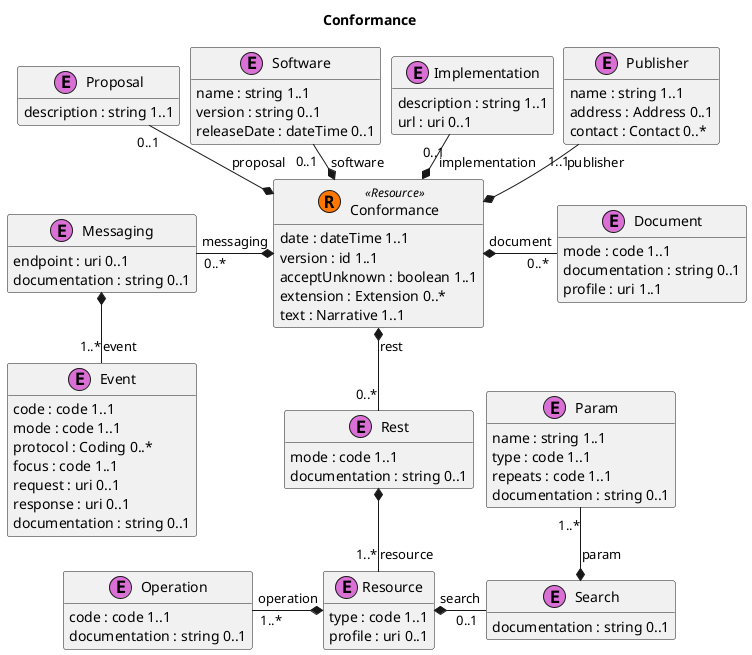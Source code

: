 {
  "sha1": "vrbv55hp0cbzc9k248oyl50oqa0vh8",
  "insertion": {
    "when": "2024-06-04T17:28:46.909Z",
    "user": "plantuml@gmail.com"
  }
}
@startuml
title Conformance
skinparam nodesep 10
skinparam ranksep 10

Conformance *-up- "1..1" Publisher : publisher
Conformance *-up- "0..1" Implementation : implementation
Conformance *-up- "0..1" Software : software
Conformance *-up- "0..1" Proposal : proposal
Conformance *-down- "0..*" Rest : rest
Conformance *-left- "0..*" Messaging : messaging
Conformance *-right- "0..*" Document : document
Rest *-- "1..*" Resource : resource
Messaging *-- "1..*" Event : event
Resource *-left- "1..*" Operation : operation
Resource *-right- "0..1" Search : search
Search *-up- "1..*" Param : param

class Conformance << (R, #FF7700) Resource >> {
date : dateTime 1..1
version : id 1..1
acceptUnknown : boolean 1..1
extension : Extension 0..*
text : Narrative 1..1
}

class Publisher << (E, orchid) >> {
name : string 1..1
address : Address 0..1
contact : Contact 0..*
}

class Implementation << (E, orchid) >> {
description : string 1..1
url : uri 0..1
}

class Software << (E, orchid) >> {
name : string 1..1
version : string 0..1
releaseDate : dateTime 0..1
}

class Proposal << (E, orchid) >> {
description : string 1..1
}

class Rest << (E, orchid) >> {
mode : code 1..1
documentation : string 0..1
}

class Messaging << (E, orchid) >> {
endpoint : uri 0..1
documentation : string 0..1
}

class Document << (E, orchid) >> {
mode : code 1..1
documentation : string 0..1
profile : uri 1..1
}

class Resource << (E, orchid) >> {
type : code 1..1
profile : uri 0..1
}

class Event << (E, orchid) >> {
code : code 1..1
mode : code 1..1
protocol : Coding 0..*
focus : code 1..1
request : uri 0..1
response : uri 0..1
documentation : string 0..1
}

class Operation << (E, orchid) >> {
code : code 1..1
documentation : string 0..1
}

class Search << (E, orchid) >> {
documentation : string 0..1
}

class Param << (E, orchid) >> {
name : string 1..1
type : code 1..1
repeats : code 1..1
documentation : string 0..1
}

hide methods
@enduml
